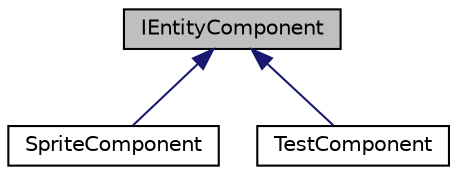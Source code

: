 digraph "IEntityComponent"
{
 // LATEX_PDF_SIZE
  edge [fontname="Helvetica",fontsize="10",labelfontname="Helvetica",labelfontsize="10"];
  node [fontname="Helvetica",fontsize="10",shape=record];
  Node1 [label="IEntityComponent",height=0.2,width=0.4,color="black", fillcolor="grey75", style="filled", fontcolor="black",tooltip=" "];
  Node1 -> Node2 [dir="back",color="midnightblue",fontsize="10",style="solid"];
  Node2 [label="SpriteComponent",height=0.2,width=0.4,color="black", fillcolor="white", style="filled",URL="$class_sprite_component.html",tooltip=" "];
  Node1 -> Node3 [dir="back",color="midnightblue",fontsize="10",style="solid"];
  Node3 [label="TestComponent",height=0.2,width=0.4,color="black", fillcolor="white", style="filled",URL="$class_test_component.html",tooltip=" "];
}
